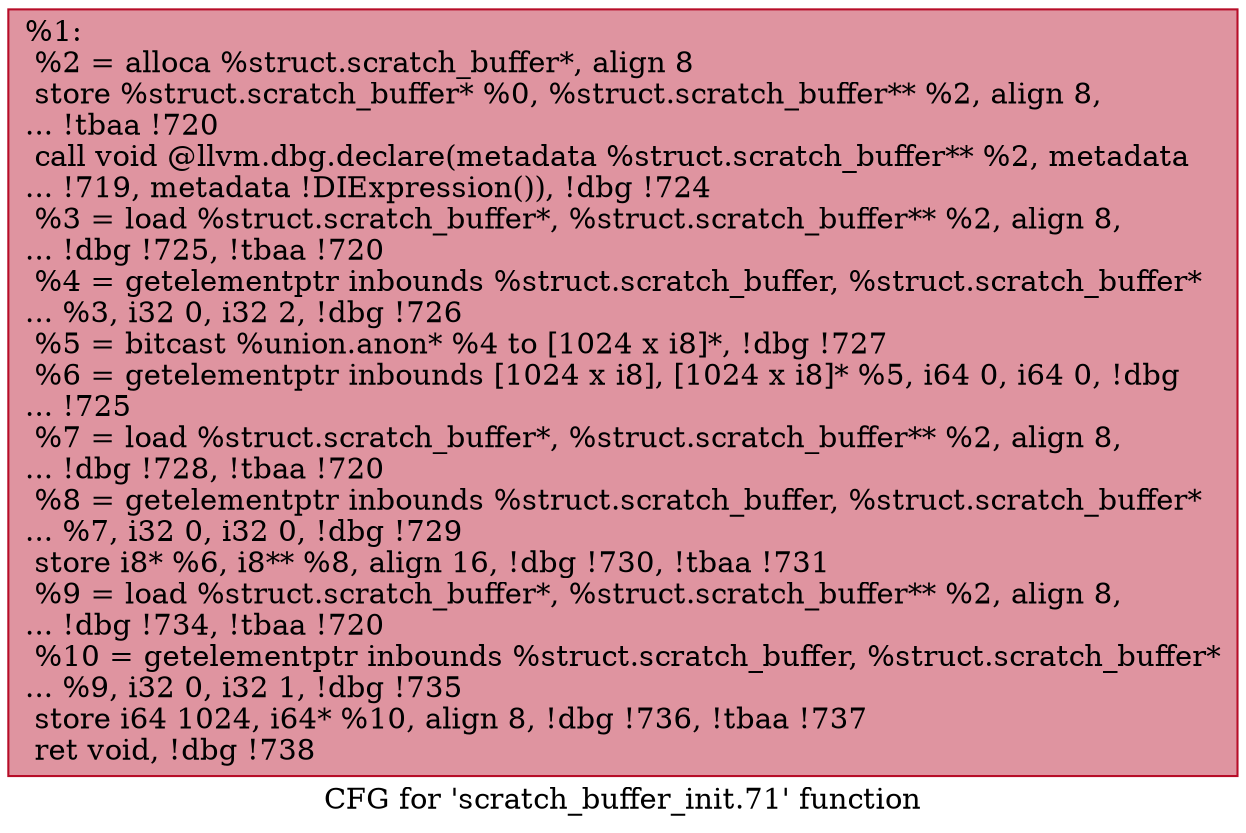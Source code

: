 digraph "CFG for 'scratch_buffer_init.71' function" {
	label="CFG for 'scratch_buffer_init.71' function";

	Node0x969b40 [shape=record,color="#b70d28ff", style=filled, fillcolor="#b70d2870",label="{%1:\l  %2 = alloca %struct.scratch_buffer*, align 8\l  store %struct.scratch_buffer* %0, %struct.scratch_buffer** %2, align 8,\l... !tbaa !720\l  call void @llvm.dbg.declare(metadata %struct.scratch_buffer** %2, metadata\l... !719, metadata !DIExpression()), !dbg !724\l  %3 = load %struct.scratch_buffer*, %struct.scratch_buffer** %2, align 8,\l... !dbg !725, !tbaa !720\l  %4 = getelementptr inbounds %struct.scratch_buffer, %struct.scratch_buffer*\l... %3, i32 0, i32 2, !dbg !726\l  %5 = bitcast %union.anon* %4 to [1024 x i8]*, !dbg !727\l  %6 = getelementptr inbounds [1024 x i8], [1024 x i8]* %5, i64 0, i64 0, !dbg\l... !725\l  %7 = load %struct.scratch_buffer*, %struct.scratch_buffer** %2, align 8,\l... !dbg !728, !tbaa !720\l  %8 = getelementptr inbounds %struct.scratch_buffer, %struct.scratch_buffer*\l... %7, i32 0, i32 0, !dbg !729\l  store i8* %6, i8** %8, align 16, !dbg !730, !tbaa !731\l  %9 = load %struct.scratch_buffer*, %struct.scratch_buffer** %2, align 8,\l... !dbg !734, !tbaa !720\l  %10 = getelementptr inbounds %struct.scratch_buffer, %struct.scratch_buffer*\l... %9, i32 0, i32 1, !dbg !735\l  store i64 1024, i64* %10, align 8, !dbg !736, !tbaa !737\l  ret void, !dbg !738\l}"];
}
